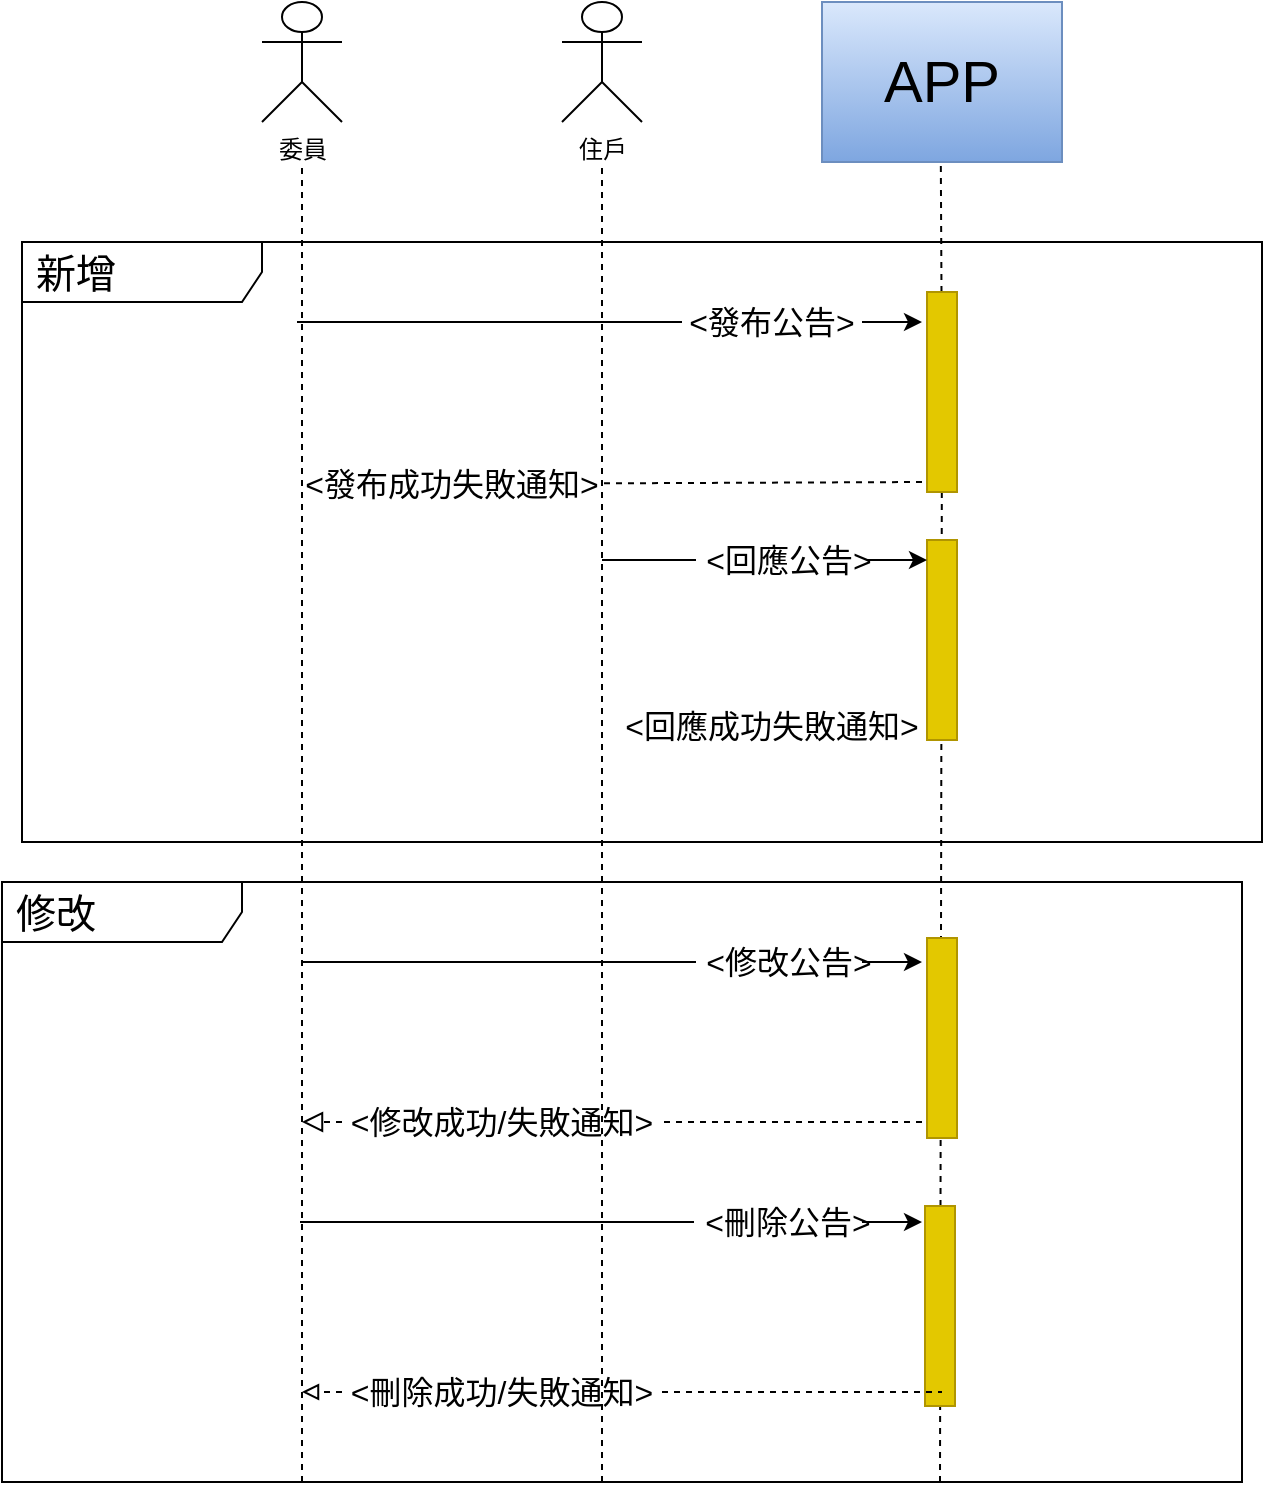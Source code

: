 <mxfile>
    <diagram id="zQV0w05fmvOncsrRLOJS" name="第1頁">
        <mxGraphModel dx="1130" dy="536" grid="1" gridSize="10" guides="1" tooltips="1" connect="1" arrows="1" fold="1" page="1" pageScale="1" pageWidth="827" pageHeight="1169" math="0" shadow="0">
            <root>
                <mxCell id="0"/>
                <mxCell id="1" parent="0"/>
                <mxCell id="42" value="&lt;font style=&quot;font-size: 20px;&quot;&gt;新增&lt;/font&gt;" style="shape=umlFrame;whiteSpace=wrap;html=1;width=120;height=30;boundedLbl=1;verticalAlign=middle;align=left;spacingLeft=5;" parent="1" vertex="1">
                    <mxGeometry x="130" y="290" width="620" height="300" as="geometry"/>
                </mxCell>
                <mxCell id="69" value="&lt;font style=&quot;font-size: 20px;&quot;&gt;修改&lt;/font&gt;" style="shape=umlFrame;whiteSpace=wrap;html=1;width=120;height=30;boundedLbl=1;verticalAlign=middle;align=left;spacingLeft=5;container=1;" parent="1" vertex="1">
                    <mxGeometry x="120" y="610" width="620" height="300" as="geometry"/>
                </mxCell>
                <mxCell id="58" value="&amp;lt;修改成功/失敗通知&amp;gt;" style="text;html=1;strokeColor=none;fillColor=none;align=center;verticalAlign=middle;whiteSpace=wrap;rounded=0;fontSize=16;" parent="69" vertex="1">
                    <mxGeometry x="170" y="105" width="160" height="30" as="geometry"/>
                </mxCell>
                <mxCell id="147" value="" style="endArrow=classic;html=1;endFill=1;" parent="69" edge="1">
                    <mxGeometry width="50" height="50" relative="1" as="geometry">
                        <mxPoint x="430" y="40" as="sourcePoint"/>
                        <mxPoint x="460" y="40" as="targetPoint"/>
                        <Array as="points">
                            <mxPoint x="430" y="40"/>
                        </Array>
                    </mxGeometry>
                </mxCell>
                <mxCell id="148" value="" style="endArrow=classic;html=1;endFill=1;" parent="69" edge="1">
                    <mxGeometry width="50" height="50" relative="1" as="geometry">
                        <mxPoint x="430" y="170" as="sourcePoint"/>
                        <mxPoint x="460" y="170" as="targetPoint"/>
                        <Array as="points">
                            <mxPoint x="430" y="170"/>
                        </Array>
                    </mxGeometry>
                </mxCell>
                <mxCell id="149" value="&amp;lt;刪除成功/失敗通知&amp;gt;" style="text;html=1;strokeColor=none;fillColor=none;align=center;verticalAlign=middle;whiteSpace=wrap;rounded=0;fontSize=16;" vertex="1" parent="69">
                    <mxGeometry x="170" y="240" width="160" height="30" as="geometry"/>
                </mxCell>
                <mxCell id="4" value="&lt;span style=&quot;font-size: 29px;&quot;&gt;&lt;font color=&quot;#000000&quot;&gt;APP&lt;/font&gt;&lt;/span&gt;" style="rounded=0;whiteSpace=wrap;html=1;fillColor=#dae8fc;strokeColor=#6c8ebf;gradientColor=#7ea6e0;" parent="1" vertex="1">
                    <mxGeometry x="530" y="170" width="120" height="80" as="geometry"/>
                </mxCell>
                <mxCell id="12" value="" style="endArrow=none;dashed=1;html=1;" parent="1" edge="1">
                    <mxGeometry width="50" height="50" relative="1" as="geometry">
                        <mxPoint x="420" y="910" as="sourcePoint"/>
                        <mxPoint x="420" y="250" as="targetPoint"/>
                    </mxGeometry>
                </mxCell>
                <mxCell id="13" value="" style="endArrow=none;dashed=1;html=1;startArrow=none;" parent="1" source="19" edge="1">
                    <mxGeometry width="50" height="50" relative="1" as="geometry">
                        <mxPoint x="589.41" y="850" as="sourcePoint"/>
                        <mxPoint x="589.41" y="250" as="targetPoint"/>
                    </mxGeometry>
                </mxCell>
                <mxCell id="17" value="" style="endArrow=none;html=1;" parent="1" target="18" edge="1">
                    <mxGeometry width="50" height="50" relative="1" as="geometry">
                        <mxPoint x="267.5" y="330" as="sourcePoint"/>
                        <mxPoint x="587.5" y="330" as="targetPoint"/>
                    </mxGeometry>
                </mxCell>
                <mxCell id="18" value="&amp;lt;發布公告&amp;gt;" style="text;html=1;strokeColor=none;fillColor=none;align=center;verticalAlign=middle;whiteSpace=wrap;rounded=0;fontSize=16;" parent="1" vertex="1">
                    <mxGeometry x="460" y="315" width="90" height="30" as="geometry"/>
                </mxCell>
                <mxCell id="20" value="" style="endArrow=none;dashed=1;html=1;" parent="1" target="19" edge="1">
                    <mxGeometry width="50" height="50" relative="1" as="geometry">
                        <mxPoint x="589" y="910" as="sourcePoint"/>
                        <mxPoint x="589.41" y="250" as="targetPoint"/>
                    </mxGeometry>
                </mxCell>
                <mxCell id="19" value="" style="rounded=0;whiteSpace=wrap;html=1;fontSize=29;fillColor=#e3c800;fontColor=#000000;strokeColor=#B09500;" parent="1" vertex="1">
                    <mxGeometry x="582.5" y="315" width="15" height="100" as="geometry"/>
                </mxCell>
                <mxCell id="21" value="" style="endArrow=none;dashed=1;html=1;" parent="1" edge="1">
                    <mxGeometry width="50" height="50" relative="1" as="geometry">
                        <mxPoint x="270" y="910" as="sourcePoint"/>
                        <mxPoint x="270.0" y="250" as="targetPoint"/>
                    </mxGeometry>
                </mxCell>
                <mxCell id="22" value="委員" style="shape=umlActor;verticalLabelPosition=bottom;verticalAlign=top;html=1;outlineConnect=0;" parent="1" vertex="1">
                    <mxGeometry x="250" y="170" width="40" height="60" as="geometry"/>
                </mxCell>
                <mxCell id="23" value="住戶" style="shape=umlActor;verticalLabelPosition=bottom;verticalAlign=top;html=1;outlineConnect=0;" parent="1" vertex="1">
                    <mxGeometry x="400" y="170" width="40" height="60" as="geometry"/>
                </mxCell>
                <mxCell id="26" value="" style="rounded=0;whiteSpace=wrap;html=1;fontSize=29;fillColor=#e3c800;fontColor=#000000;strokeColor=#B09500;" parent="1" vertex="1">
                    <mxGeometry x="582.5" y="439" width="15" height="100" as="geometry"/>
                </mxCell>
                <mxCell id="39" value="" style="endArrow=none;html=1;" parent="1" target="35" edge="1">
                    <mxGeometry width="50" height="50" relative="1" as="geometry">
                        <mxPoint x="420" y="449" as="sourcePoint"/>
                        <mxPoint x="580" y="449" as="targetPoint"/>
                    </mxGeometry>
                </mxCell>
                <mxCell id="35" value="&amp;lt;回應公告&amp;gt;" style="text;html=1;strokeColor=none;fillColor=none;align=center;verticalAlign=middle;whiteSpace=wrap;rounded=0;fontSize=16;" parent="1" vertex="1">
                    <mxGeometry x="467" y="434" width="93" height="30" as="geometry"/>
                </mxCell>
                <mxCell id="49" value="" style="endArrow=none;startArrow=none;endFill=0;startFill=0;endSize=8;html=1;verticalAlign=bottom;dashed=1;labelBackgroundColor=none;" parent="1" target="48" edge="1">
                    <mxGeometry width="160" relative="1" as="geometry">
                        <mxPoint x="580" y="410" as="sourcePoint"/>
                        <mxPoint x="270" y="410" as="targetPoint"/>
                    </mxGeometry>
                </mxCell>
                <mxCell id="48" value="&amp;lt;發布成功失敗通知&amp;gt;" style="text;html=1;strokeColor=none;fillColor=none;align=center;verticalAlign=middle;whiteSpace=wrap;rounded=0;fontSize=16;" parent="1" vertex="1">
                    <mxGeometry x="270" y="396" width="150" height="30" as="geometry"/>
                </mxCell>
                <mxCell id="51" value="&amp;lt;回應成功失敗通知&amp;gt;" style="text;html=1;strokeColor=none;fillColor=none;align=center;verticalAlign=middle;whiteSpace=wrap;rounded=0;fontSize=16;" parent="1" vertex="1">
                    <mxGeometry x="420" y="517" width="170" height="30" as="geometry"/>
                </mxCell>
                <mxCell id="55" value="" style="rounded=0;whiteSpace=wrap;html=1;fontSize=29;fillColor=#e3c800;fontColor=#000000;strokeColor=#B09500;" parent="1" vertex="1">
                    <mxGeometry x="582.5" y="638" width="15" height="100" as="geometry"/>
                </mxCell>
                <mxCell id="56" value="" style="endArrow=none;startArrow=none;endFill=0;startFill=0;endSize=8;html=1;verticalAlign=bottom;labelBackgroundColor=none;strokeWidth=1;" parent="1" target="54" edge="1">
                    <mxGeometry width="160" relative="1" as="geometry">
                        <mxPoint x="270" y="650" as="sourcePoint"/>
                        <mxPoint x="467" y="650" as="targetPoint"/>
                    </mxGeometry>
                </mxCell>
                <mxCell id="54" value="&amp;lt;修改公告&amp;gt;" style="text;html=1;strokeColor=none;fillColor=none;align=center;verticalAlign=middle;whiteSpace=wrap;rounded=0;fontSize=16;" parent="1" vertex="1">
                    <mxGeometry x="467" y="635" width="93" height="30" as="geometry"/>
                </mxCell>
                <mxCell id="57" value="" style="endArrow=block;startArrow=none;endFill=0;startFill=0;endSize=8;html=1;verticalAlign=bottom;dashed=1;labelBackgroundColor=none;" parent="1" source="58" edge="1">
                    <mxGeometry width="160" relative="1" as="geometry">
                        <mxPoint x="580" y="730" as="sourcePoint"/>
                        <mxPoint x="270" y="730" as="targetPoint"/>
                    </mxGeometry>
                </mxCell>
                <mxCell id="59" value="" style="endArrow=none;startArrow=none;endFill=0;startFill=0;endSize=8;html=1;verticalAlign=bottom;dashed=1;labelBackgroundColor=none;" parent="1" target="58" edge="1">
                    <mxGeometry width="160" relative="1" as="geometry">
                        <mxPoint x="580" y="730" as="sourcePoint"/>
                        <mxPoint x="270" y="730" as="targetPoint"/>
                    </mxGeometry>
                </mxCell>
                <mxCell id="63" value="" style="rounded=0;whiteSpace=wrap;html=1;fontSize=29;fillColor=#e3c800;fontColor=#000000;strokeColor=#B09500;" parent="1" vertex="1">
                    <mxGeometry x="581.5" y="772" width="15" height="100" as="geometry"/>
                </mxCell>
                <mxCell id="64" value="" style="endArrow=none;startArrow=none;endFill=0;startFill=0;endSize=8;html=1;verticalAlign=bottom;labelBackgroundColor=none;strokeWidth=1;" parent="1" target="65" edge="1">
                    <mxGeometry width="160" relative="1" as="geometry">
                        <mxPoint x="269" y="780" as="sourcePoint"/>
                        <mxPoint x="579" y="780" as="targetPoint"/>
                    </mxGeometry>
                </mxCell>
                <mxCell id="65" value="&amp;lt;刪除公告&amp;gt;" style="text;html=1;strokeColor=none;fillColor=none;align=center;verticalAlign=middle;whiteSpace=wrap;rounded=0;fontSize=16;" parent="1" vertex="1">
                    <mxGeometry x="466" y="765" width="94" height="30" as="geometry"/>
                </mxCell>
                <mxCell id="125" value="" style="endArrow=classic;html=1;endFill=1;" parent="1" source="18" edge="1">
                    <mxGeometry width="50" height="50" relative="1" as="geometry">
                        <mxPoint x="550.0" y="329.5" as="sourcePoint"/>
                        <mxPoint x="580" y="330" as="targetPoint"/>
                        <Array as="points">
                            <mxPoint x="550" y="330"/>
                        </Array>
                    </mxGeometry>
                </mxCell>
                <mxCell id="142" value="" style="endArrow=classic;html=1;endFill=1;" parent="1" edge="1">
                    <mxGeometry width="50" height="50" relative="1" as="geometry">
                        <mxPoint x="552.5" y="449" as="sourcePoint"/>
                        <mxPoint x="582.5" y="449" as="targetPoint"/>
                        <Array as="points">
                            <mxPoint x="552.5" y="449"/>
                        </Array>
                    </mxGeometry>
                </mxCell>
                <mxCell id="152" style="edgeStyle=none;html=1;exitX=1;exitY=0.5;exitDx=0;exitDy=0;endArrow=none;endFill=0;dashed=1;" edge="1" parent="1" source="149">
                    <mxGeometry relative="1" as="geometry">
                        <mxPoint x="590" y="865" as="targetPoint"/>
                    </mxGeometry>
                </mxCell>
                <mxCell id="153" style="edgeStyle=none;html=1;exitX=0;exitY=0.5;exitDx=0;exitDy=0;dashed=1;endArrow=block;endFill=0;" edge="1" parent="1" source="149">
                    <mxGeometry relative="1" as="geometry">
                        <mxPoint x="270" y="865" as="targetPoint"/>
                    </mxGeometry>
                </mxCell>
            </root>
        </mxGraphModel>
    </diagram>
</mxfile>